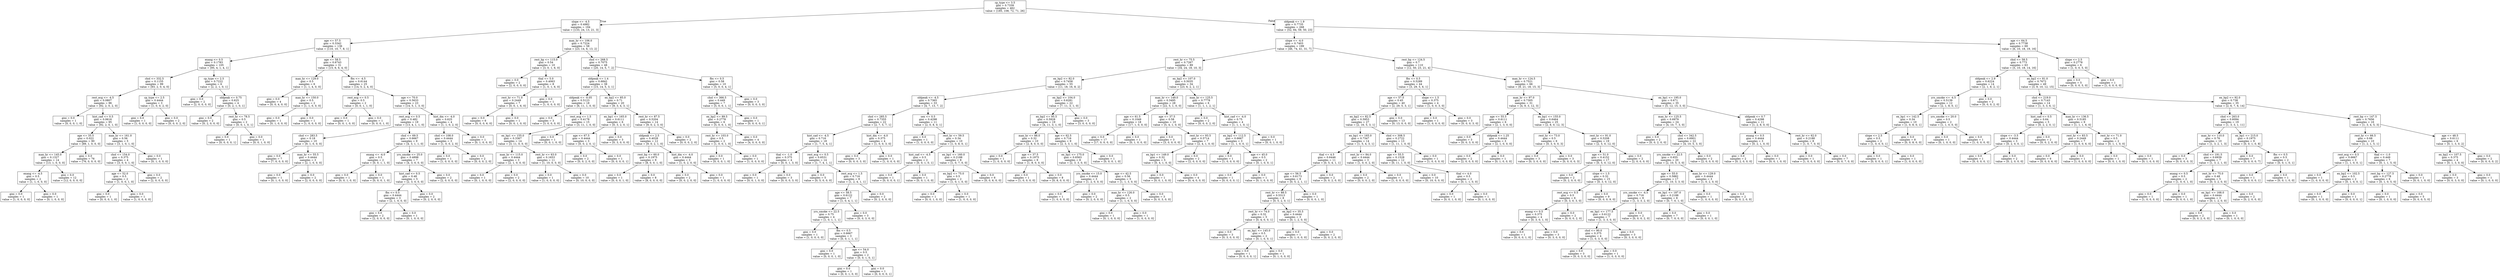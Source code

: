 digraph Tree {
node [shape=box] ;
0 [label="cp_type <= 3.5\ngini = 0.7339\nsamples = 462\nvalue = [185, 108, 72, 71, 26]"] ;
1 [label="slope <= -4.5\ngini = 0.4982\nsamples = 194\nvalue = [133, 24, 13, 21, 3]"] ;
0 -> 1 [labeldistance=2.5, labelangle=45, headlabel="True"] ;
2 [label="age <= 57.5\ngini = 0.3342\nsamples = 136\nvalue = [110, 10, 7, 8, 1]"] ;
1 -> 2 ;
3 [label="exang <= 0.5\ngini = 0.1783\nsamples = 105\nvalue = [95, 4, 1, 4, 1]"] ;
2 -> 3 ;
4 [label="chol <= 332.5\ngini = 0.1155\nsamples = 99\nvalue = [93, 2, 0, 4, 0]"] ;
3 -> 4 ;
5 [label="rest_ecg <= -4.5\ngini = 0.0807\nsamples = 96\nvalue = [92, 2, 0, 2, 0]"] ;
4 -> 5 ;
6 [label="gini = 0.0\nsamples = 1\nvalue = [0, 0, 0, 1, 0]"] ;
5 -> 6 ;
7 [label="hist_cad <= 0.5\ngini = 0.0616\nsamples = 95\nvalue = [92, 2, 0, 1, 0]"] ;
5 -> 7 ;
8 [label="age <= 35.5\ngini = 0.022\nsamples = 90\nvalue = [89, 1, 0, 0, 0]"] ;
7 -> 8 ;
9 [label="max_hr <= 145.0\ngini = 0.1327\nsamples = 14\nvalue = [13, 1, 0, 0, 0]"] ;
8 -> 9 ;
10 [label="exang <= -4.5\ngini = 0.5\nsamples = 2\nvalue = [1, 1, 0, 0, 0]"] ;
9 -> 10 ;
11 [label="gini = 0.0\nsamples = 1\nvalue = [1, 0, 0, 0, 0]"] ;
10 -> 11 ;
12 [label="gini = 0.0\nsamples = 1\nvalue = [0, 1, 0, 0, 0]"] ;
10 -> 12 ;
13 [label="gini = 0.0\nsamples = 12\nvalue = [12, 0, 0, 0, 0]"] ;
9 -> 13 ;
14 [label="gini = 0.0\nsamples = 76\nvalue = [76, 0, 0, 0, 0]"] ;
8 -> 14 ;
15 [label="max_hr <= 161.0\ngini = 0.56\nsamples = 5\nvalue = [3, 1, 0, 1, 0]"] ;
7 -> 15 ;
16 [label="chol <= 154.0\ngini = 0.375\nsamples = 4\nvalue = [3, 0, 0, 1, 0]"] ;
15 -> 16 ;
17 [label="age <= 52.0\ngini = 0.5\nsamples = 2\nvalue = [1, 0, 0, 1, 0]"] ;
16 -> 17 ;
18 [label="gini = 0.0\nsamples = 1\nvalue = [0, 0, 0, 1, 0]"] ;
17 -> 18 ;
19 [label="gini = 0.0\nsamples = 1\nvalue = [1, 0, 0, 0, 0]"] ;
17 -> 19 ;
20 [label="gini = 0.0\nsamples = 2\nvalue = [2, 0, 0, 0, 0]"] ;
16 -> 20 ;
21 [label="gini = 0.0\nsamples = 1\nvalue = [0, 1, 0, 0, 0]"] ;
15 -> 21 ;
22 [label="cp_type <= 2.5\ngini = 0.4444\nsamples = 3\nvalue = [1, 0, 0, 2, 0]"] ;
4 -> 22 ;
23 [label="gini = 0.0\nsamples = 1\nvalue = [1, 0, 0, 0, 0]"] ;
22 -> 23 ;
24 [label="gini = 0.0\nsamples = 2\nvalue = [0, 0, 0, 2, 0]"] ;
22 -> 24 ;
25 [label="cp_type <= 2.5\ngini = 0.7222\nsamples = 6\nvalue = [2, 2, 1, 0, 1]"] ;
3 -> 25 ;
26 [label="gini = 0.0\nsamples = 2\nvalue = [2, 0, 0, 0, 0]"] ;
25 -> 26 ;
27 [label="oldpeak <= 0.75\ngini = 0.625\nsamples = 4\nvalue = [0, 2, 1, 0, 1]"] ;
25 -> 27 ;
28 [label="gini = 0.0\nsamples = 2\nvalue = [0, 2, 0, 0, 0]"] ;
27 -> 28 ;
29 [label="rest_hr <= 78.5\ngini = 0.5\nsamples = 2\nvalue = [0, 0, 1, 0, 1]"] ;
27 -> 29 ;
30 [label="gini = 0.0\nsamples = 1\nvalue = [0, 0, 0, 0, 1]"] ;
29 -> 30 ;
31 [label="gini = 0.0\nsamples = 1\nvalue = [0, 0, 1, 0, 0]"] ;
29 -> 31 ;
32 [label="age <= 58.5\ngini = 0.6743\nsamples = 31\nvalue = [15, 6, 6, 4, 0]"] ;
2 -> 32 ;
33 [label="max_hr <= 129.0\ngini = 0.5\nsamples = 6\nvalue = [1, 1, 4, 0, 0]"] ;
32 -> 33 ;
34 [label="gini = 0.0\nsamples = 4\nvalue = [0, 0, 4, 0, 0]"] ;
33 -> 34 ;
35 [label="max_hr <= 150.0\ngini = 0.5\nsamples = 2\nvalue = [1, 1, 0, 0, 0]"] ;
33 -> 35 ;
36 [label="gini = 0.0\nsamples = 1\nvalue = [0, 1, 0, 0, 0]"] ;
35 -> 36 ;
37 [label="gini = 0.0\nsamples = 1\nvalue = [1, 0, 0, 0, 0]"] ;
35 -> 37 ;
38 [label="fbs <= -4.5\ngini = 0.6144\nsamples = 25\nvalue = [14, 5, 2, 4, 0]"] ;
32 -> 38 ;
39 [label="rest_ecg <= 0.5\ngini = 0.5\nsamples = 2\nvalue = [0, 0, 1, 1, 0]"] ;
38 -> 39 ;
40 [label="gini = 0.0\nsamples = 1\nvalue = [0, 0, 1, 0, 0]"] ;
39 -> 40 ;
41 [label="gini = 0.0\nsamples = 1\nvalue = [0, 0, 0, 1, 0]"] ;
39 -> 41 ;
42 [label="age <= 70.0\ngini = 0.5633\nsamples = 23\nvalue = [14, 5, 1, 3, 0]"] ;
38 -> 42 ;
43 [label="rest_ecg <= 0.5\ngini = 0.482\nsamples = 19\nvalue = [13, 4, 1, 1, 0]"] ;
42 -> 43 ;
44 [label="chol <= 283.5\ngini = 0.18\nsamples = 10\nvalue = [9, 1, 0, 0, 0]"] ;
43 -> 44 ;
45 [label="gini = 0.0\nsamples = 7\nvalue = [7, 0, 0, 0, 0]"] ;
44 -> 45 ;
46 [label="max_hr <= 55.5\ngini = 0.4444\nsamples = 3\nvalue = [2, 1, 0, 0, 0]"] ;
44 -> 46 ;
47 [label="gini = 0.0\nsamples = 1\nvalue = [0, 1, 0, 0, 0]"] ;
46 -> 47 ;
48 [label="gini = 0.0\nsamples = 2\nvalue = [2, 0, 0, 0, 0]"] ;
46 -> 48 ;
49 [label="chol <= 69.5\ngini = 0.6667\nsamples = 9\nvalue = [4, 3, 1, 1, 0]"] ;
43 -> 49 ;
50 [label="exang <= -4.0\ngini = 0.5\nsamples = 2\nvalue = [0, 0, 1, 1, 0]"] ;
49 -> 50 ;
51 [label="gini = 0.0\nsamples = 1\nvalue = [0, 0, 1, 0, 0]"] ;
50 -> 51 ;
52 [label="gini = 0.0\nsamples = 1\nvalue = [0, 0, 0, 1, 0]"] ;
50 -> 52 ;
53 [label="yrs_smoke <= 25.0\ngini = 0.4898\nsamples = 7\nvalue = [4, 3, 0, 0, 0]"] ;
49 -> 53 ;
54 [label="hist_cad <= 0.5\ngini = 0.48\nsamples = 5\nvalue = [2, 3, 0, 0, 0]"] ;
53 -> 54 ;
55 [label="fbs <= 0.5\ngini = 0.4444\nsamples = 3\nvalue = [2, 1, 0, 0, 0]"] ;
54 -> 55 ;
56 [label="gini = 0.0\nsamples = 2\nvalue = [2, 0, 0, 0, 0]"] ;
55 -> 56 ;
57 [label="gini = 0.0\nsamples = 1\nvalue = [0, 1, 0, 0, 0]"] ;
55 -> 57 ;
58 [label="gini = 0.0\nsamples = 2\nvalue = [0, 2, 0, 0, 0]"] ;
54 -> 58 ;
59 [label="gini = 0.0\nsamples = 2\nvalue = [2, 0, 0, 0, 0]"] ;
53 -> 59 ;
60 [label="hist_dm <= -4.0\ngini = 0.625\nsamples = 4\nvalue = [1, 1, 0, 2, 0]"] ;
42 -> 60 ;
61 [label="chol <= 108.0\ngini = 0.4444\nsamples = 3\nvalue = [1, 0, 0, 2, 0]"] ;
60 -> 61 ;
62 [label="gini = 0.0\nsamples = 1\nvalue = [1, 0, 0, 0, 0]"] ;
61 -> 62 ;
63 [label="gini = 0.0\nsamples = 2\nvalue = [0, 0, 0, 2, 0]"] ;
61 -> 63 ;
64 [label="gini = 0.0\nsamples = 1\nvalue = [0, 1, 0, 0, 0]"] ;
60 -> 64 ;
65 [label="max_hr <= 106.0\ngini = 0.7224\nsamples = 58\nvalue = [23, 14, 6, 13, 2]"] ;
1 -> 65 ;
66 [label="rest_bp <= 115.0\ngini = 0.54\nsamples = 10\nvalue = [3, 0, 1, 6, 0]"] ;
65 -> 66 ;
67 [label="gini = 0.0\nsamples = 2\nvalue = [2, 0, 0, 0, 0]"] ;
66 -> 67 ;
68 [label="thal <= 5.0\ngini = 0.4063\nsamples = 8\nvalue = [1, 0, 1, 6, 0]"] ;
66 -> 68 ;
69 [label="rest_hr <= 71.0\ngini = 0.2449\nsamples = 7\nvalue = [0, 0, 1, 6, 0]"] ;
68 -> 69 ;
70 [label="gini = 0.0\nsamples = 6\nvalue = [0, 0, 0, 6, 0]"] ;
69 -> 70 ;
71 [label="gini = 0.0\nsamples = 1\nvalue = [0, 0, 1, 0, 0]"] ;
69 -> 71 ;
72 [label="gini = 0.0\nsamples = 1\nvalue = [1, 0, 0, 0, 0]"] ;
68 -> 72 ;
73 [label="chol <= 268.5\ngini = 0.7075\nsamples = 48\nvalue = [20, 14, 5, 7, 2]"] ;
65 -> 73 ;
74 [label="oldpeak <= 1.4\ngini = 0.6842\nsamples = 38\nvalue = [15, 14, 5, 3, 1]"] ;
73 -> 74 ;
75 [label="oldpeak <= -0.05\ngini = 0.5123\nsamples = 18\nvalue = [6, 11, 1, 0, 0]"] ;
74 -> 75 ;
76 [label="gini = 0.0\nsamples = 3\nvalue = [3, 0, 0, 0, 0]"] ;
75 -> 76 ;
77 [label="rest_ecg <= 1.5\ngini = 0.4178\nsamples = 15\nvalue = [3, 11, 1, 0, 0]"] ;
75 -> 77 ;
78 [label="ex_bp1 <= 155.0\ngini = 0.3367\nsamples = 14\nvalue = [3, 11, 0, 0, 0]"] ;
77 -> 78 ;
79 [label="max_hr <= 115.0\ngini = 0.4444\nsamples = 3\nvalue = [2, 1, 0, 0, 0]"] ;
78 -> 79 ;
80 [label="gini = 0.0\nsamples = 1\nvalue = [0, 1, 0, 0, 0]"] ;
79 -> 80 ;
81 [label="gini = 0.0\nsamples = 2\nvalue = [2, 0, 0, 0, 0]"] ;
79 -> 81 ;
82 [label="rest_hr <= 63.0\ngini = 0.1653\nsamples = 11\nvalue = [1, 10, 0, 0, 0]"] ;
78 -> 82 ;
83 [label="gini = 0.0\nsamples = 1\nvalue = [1, 0, 0, 0, 0]"] ;
82 -> 83 ;
84 [label="gini = 0.0\nsamples = 10\nvalue = [0, 10, 0, 0, 0]"] ;
82 -> 84 ;
85 [label="gini = 0.0\nsamples = 1\nvalue = [0, 0, 1, 0, 0]"] ;
77 -> 85 ;
86 [label="ex_bp2 <= 85.0\ngini = 0.71\nsamples = 20\nvalue = [9, 3, 4, 3, 1]"] ;
74 -> 86 ;
87 [label="ex_bp1 <= 165.0\ngini = 0.6111\nsamples = 6\nvalue = [0, 3, 2, 0, 1]"] ;
86 -> 87 ;
88 [label="age <= 67.5\ngini = 0.4444\nsamples = 3\nvalue = [0, 0, 2, 0, 1]"] ;
87 -> 88 ;
89 [label="gini = 0.0\nsamples = 2\nvalue = [0, 0, 2, 0, 0]"] ;
88 -> 89 ;
90 [label="gini = 0.0\nsamples = 1\nvalue = [0, 0, 0, 0, 1]"] ;
88 -> 90 ;
91 [label="gini = 0.0\nsamples = 3\nvalue = [0, 3, 0, 0, 0]"] ;
87 -> 91 ;
92 [label="rest_hr <= 87.5\ngini = 0.5204\nsamples = 14\nvalue = [9, 0, 2, 3, 0]"] ;
86 -> 92 ;
93 [label="oldpeak <= 2.5\ngini = 0.4028\nsamples = 12\nvalue = [9, 0, 2, 1, 0]"] ;
92 -> 93 ;
94 [label="rest_bp <= 60.0\ngini = 0.1975\nsamples = 9\nvalue = [8, 0, 0, 1, 0]"] ;
93 -> 94 ;
95 [label="gini = 0.0\nsamples = 1\nvalue = [0, 0, 0, 1, 0]"] ;
94 -> 95 ;
96 [label="gini = 0.0\nsamples = 8\nvalue = [8, 0, 0, 0, 0]"] ;
94 -> 96 ;
97 [label="hist_dm <= -4.0\ngini = 0.4444\nsamples = 3\nvalue = [1, 0, 2, 0, 0]"] ;
93 -> 97 ;
98 [label="gini = 0.0\nsamples = 2\nvalue = [0, 0, 2, 0, 0]"] ;
97 -> 98 ;
99 [label="gini = 0.0\nsamples = 1\nvalue = [1, 0, 0, 0, 0]"] ;
97 -> 99 ;
100 [label="gini = 0.0\nsamples = 2\nvalue = [0, 0, 0, 2, 0]"] ;
92 -> 100 ;
101 [label="fbs <= 0.5\ngini = 0.58\nsamples = 10\nvalue = [5, 0, 0, 4, 1]"] ;
73 -> 101 ;
102 [label="chol <= 366.5\ngini = 0.449\nsamples = 7\nvalue = [5, 0, 0, 1, 1]"] ;
101 -> 102 ;
103 [label="ex_bp2 <= 89.5\ngini = 0.2778\nsamples = 6\nvalue = [5, 0, 0, 1, 0]"] ;
102 -> 103 ;
104 [label="rest_hr <= 103.0\ngini = 0.5\nsamples = 2\nvalue = [1, 0, 0, 1, 0]"] ;
103 -> 104 ;
105 [label="gini = 0.0\nsamples = 1\nvalue = [0, 0, 0, 1, 0]"] ;
104 -> 105 ;
106 [label="gini = 0.0\nsamples = 1\nvalue = [1, 0, 0, 0, 0]"] ;
104 -> 106 ;
107 [label="gini = 0.0\nsamples = 4\nvalue = [4, 0, 0, 0, 0]"] ;
103 -> 107 ;
108 [label="gini = 0.0\nsamples = 1\nvalue = [0, 0, 0, 0, 1]"] ;
102 -> 108 ;
109 [label="gini = 0.0\nsamples = 3\nvalue = [0, 0, 0, 3, 0]"] ;
101 -> 109 ;
110 [label="oldpeak <= 1.9\ngini = 0.7735\nsamples = 268\nvalue = [52, 84, 59, 50, 23]"] ;
0 -> 110 [labeldistance=2.5, labelangle=-45, headlabel="False"] ;
111 [label="slope <= -4.0\ngini = 0.7403\nsamples = 199\nvalue = [46, 74, 41, 31, 7]"] ;
110 -> 111 ;
112 [label="rest_hr <= 75.5\ngini = 0.7267\nsamples = 89\nvalue = [34, 24, 18, 10, 3]"] ;
111 -> 112 ;
113 [label="ex_bp2 <= 82.0\ngini = 0.7458\nsamples = 55\nvalue = [11, 18, 16, 8, 2]"] ;
112 -> 113 ;
114 [label="oldpeak <= -4.5\ngini = 0.7365\nsamples = 33\nvalue = [4, 7, 13, 7, 2]"] ;
113 -> 114 ;
115 [label="chol <= 285.5\ngini = 0.7355\nsamples = 22\nvalue = [2, 7, 5, 7, 1]"] ;
114 -> 115 ;
116 [label="hist_cad <= -4.5\ngini = 0.716\nsamples = 18\nvalue = [1, 7, 5, 4, 1]"] ;
115 -> 116 ;
117 [label="thal <= -1.0\ngini = 0.375\nsamples = 4\nvalue = [0, 0, 1, 3, 0]"] ;
116 -> 117 ;
118 [label="gini = 0.0\nsamples = 1\nvalue = [0, 0, 1, 0, 0]"] ;
117 -> 118 ;
119 [label="gini = 0.0\nsamples = 3\nvalue = [0, 0, 0, 3, 0]"] ;
117 -> 119 ;
120 [label="rest_ecg <= 0.5\ngini = 0.6531\nsamples = 14\nvalue = [1, 7, 4, 1, 1]"] ;
116 -> 120 ;
121 [label="gini = 0.0\nsamples = 5\nvalue = [0, 5, 0, 0, 0]"] ;
120 -> 121 ;
122 [label="rest_ecg <= 1.5\ngini = 0.716\nsamples = 9\nvalue = [1, 2, 4, 1, 1]"] ;
120 -> 122 ;
123 [label="age <= 58.5\ngini = 0.6122\nsamples = 7\nvalue = [1, 0, 4, 1, 1]"] ;
122 -> 123 ;
124 [label="yrs_smoke <= 22.5\ngini = 0.75\nsamples = 4\nvalue = [1, 0, 1, 1, 1]"] ;
123 -> 124 ;
125 [label="gini = 0.0\nsamples = 1\nvalue = [1, 0, 0, 0, 0]"] ;
124 -> 125 ;
126 [label="fbs <= 0.5\ngini = 0.6667\nsamples = 3\nvalue = [0, 0, 1, 1, 1]"] ;
124 -> 126 ;
127 [label="gini = 0.0\nsamples = 1\nvalue = [0, 0, 0, 1, 0]"] ;
126 -> 127 ;
128 [label="age <= 54.0\ngini = 0.5\nsamples = 2\nvalue = [0, 0, 1, 0, 1]"] ;
126 -> 128 ;
129 [label="gini = 0.0\nsamples = 1\nvalue = [0, 0, 1, 0, 0]"] ;
128 -> 129 ;
130 [label="gini = 0.0\nsamples = 1\nvalue = [0, 0, 0, 0, 1]"] ;
128 -> 130 ;
131 [label="gini = 0.0\nsamples = 3\nvalue = [0, 0, 3, 0, 0]"] ;
123 -> 131 ;
132 [label="gini = 0.0\nsamples = 2\nvalue = [0, 2, 0, 0, 0]"] ;
122 -> 132 ;
133 [label="hist_dm <= -4.0\ngini = 0.375\nsamples = 4\nvalue = [1, 0, 0, 3, 0]"] ;
115 -> 133 ;
134 [label="gini = 0.0\nsamples = 3\nvalue = [0, 0, 0, 3, 0]"] ;
133 -> 134 ;
135 [label="gini = 0.0\nsamples = 1\nvalue = [1, 0, 0, 0, 0]"] ;
133 -> 135 ;
136 [label="sex <= 0.5\ngini = 0.4298\nsamples = 11\nvalue = [2, 0, 8, 0, 1]"] ;
114 -> 136 ;
137 [label="gini = 0.0\nsamples = 1\nvalue = [1, 0, 0, 0, 0]"] ;
136 -> 137 ;
138 [label="rest_hr <= 59.5\ngini = 0.34\nsamples = 10\nvalue = [1, 0, 8, 0, 1]"] ;
136 -> 138 ;
139 [label="hist_cad <= -4.5\ngini = 0.5\nsamples = 2\nvalue = [0, 0, 1, 0, 1]"] ;
138 -> 139 ;
140 [label="gini = 0.0\nsamples = 1\nvalue = [0, 0, 0, 0, 1]"] ;
139 -> 140 ;
141 [label="gini = 0.0\nsamples = 1\nvalue = [0, 0, 1, 0, 0]"] ;
139 -> 141 ;
142 [label="ex_bp1 <= 160.0\ngini = 0.2188\nsamples = 8\nvalue = [1, 0, 7, 0, 0]"] ;
138 -> 142 ;
143 [label="ex_bp2 <= 75.0\ngini = 0.5\nsamples = 2\nvalue = [1, 0, 1, 0, 0]"] ;
142 -> 143 ;
144 [label="gini = 0.0\nsamples = 1\nvalue = [0, 0, 1, 0, 0]"] ;
143 -> 144 ;
145 [label="gini = 0.0\nsamples = 1\nvalue = [1, 0, 0, 0, 0]"] ;
143 -> 145 ;
146 [label="gini = 0.0\nsamples = 6\nvalue = [0, 0, 6, 0, 0]"] ;
142 -> 146 ;
147 [label="ex_bp2 <= 104.0\ngini = 0.6281\nsamples = 22\nvalue = [7, 11, 3, 1, 0]"] ;
113 -> 147 ;
148 [label="ex_bp2 <= 95.5\ngini = 0.5928\nsamples = 19\nvalue = [4, 11, 3, 1, 0]"] ;
147 -> 148 ;
149 [label="max_hr <= 88.0\ngini = 0.32\nsamples = 10\nvalue = [2, 8, 0, 0, 0]"] ;
148 -> 149 ;
150 [label="gini = 0.0\nsamples = 1\nvalue = [1, 0, 0, 0, 0]"] ;
149 -> 150 ;
151 [label="age <= 37.5\ngini = 0.1975\nsamples = 9\nvalue = [1, 8, 0, 0, 0]"] ;
149 -> 151 ;
152 [label="gini = 0.0\nsamples = 1\nvalue = [1, 0, 0, 0, 0]"] ;
151 -> 152 ;
153 [label="gini = 0.0\nsamples = 8\nvalue = [0, 8, 0, 0, 0]"] ;
151 -> 153 ;
154 [label="age <= 62.5\ngini = 0.716\nsamples = 9\nvalue = [2, 3, 3, 1, 0]"] ;
148 -> 154 ;
155 [label="ex_bp1 <= 175.0\ngini = 0.6563\nsamples = 8\nvalue = [2, 3, 3, 0, 0]"] ;
154 -> 155 ;
156 [label="yrs_smoke <= 15.0\ngini = 0.4444\nsamples = 3\nvalue = [1, 2, 0, 0, 0]"] ;
155 -> 156 ;
157 [label="gini = 0.0\nsamples = 1\nvalue = [1, 0, 0, 0, 0]"] ;
156 -> 157 ;
158 [label="gini = 0.0\nsamples = 2\nvalue = [0, 2, 0, 0, 0]"] ;
156 -> 158 ;
159 [label="age <= 42.5\ngini = 0.56\nsamples = 5\nvalue = [1, 1, 3, 0, 0]"] ;
155 -> 159 ;
160 [label="max_hr <= 126.0\ngini = 0.5\nsamples = 2\nvalue = [1, 1, 0, 0, 0]"] ;
159 -> 160 ;
161 [label="gini = 0.0\nsamples = 1\nvalue = [0, 1, 0, 0, 0]"] ;
160 -> 161 ;
162 [label="gini = 0.0\nsamples = 1\nvalue = [1, 0, 0, 0, 0]"] ;
160 -> 162 ;
163 [label="gini = 0.0\nsamples = 3\nvalue = [0, 0, 3, 0, 0]"] ;
159 -> 163 ;
164 [label="gini = 0.0\nsamples = 1\nvalue = [0, 0, 0, 1, 0]"] ;
154 -> 164 ;
165 [label="gini = 0.0\nsamples = 3\nvalue = [3, 0, 0, 0, 0]"] ;
147 -> 165 ;
166 [label="ex_bp2 <= 107.0\ngini = 0.5035\nsamples = 34\nvalue = [23, 6, 2, 2, 1]"] ;
112 -> 166 ;
167 [label="max_hr <= 149.0\ngini = 0.3495\nsamples = 28\nvalue = [22, 5, 1, 0, 0]"] ;
166 -> 167 ;
168 [label="age <= 61.5\ngini = 0.1049\nsamples = 18\nvalue = [17, 1, 0, 0, 0]"] ;
167 -> 168 ;
169 [label="gini = 0.0\nsamples = 17\nvalue = [17, 0, 0, 0, 0]"] ;
168 -> 169 ;
170 [label="gini = 0.0\nsamples = 1\nvalue = [0, 1, 0, 0, 0]"] ;
168 -> 170 ;
171 [label="age <= 37.5\ngini = 0.58\nsamples = 10\nvalue = [5, 4, 1, 0, 0]"] ;
167 -> 171 ;
172 [label="gini = 0.0\nsamples = 3\nvalue = [3, 0, 0, 0, 0]"] ;
171 -> 172 ;
173 [label="rest_hr <= 93.5\ngini = 0.5714\nsamples = 7\nvalue = [2, 4, 1, 0, 0]"] ;
171 -> 173 ;
174 [label="ex_bp1 <= 149.0\ngini = 0.32\nsamples = 5\nvalue = [0, 4, 1, 0, 0]"] ;
173 -> 174 ;
175 [label="gini = 0.0\nsamples = 1\nvalue = [0, 0, 1, 0, 0]"] ;
174 -> 175 ;
176 [label="gini = 0.0\nsamples = 4\nvalue = [0, 4, 0, 0, 0]"] ;
174 -> 176 ;
177 [label="gini = 0.0\nsamples = 2\nvalue = [2, 0, 0, 0, 0]"] ;
173 -> 177 ;
178 [label="max_hr <= 125.5\ngini = 0.7778\nsamples = 6\nvalue = [1, 1, 1, 2, 1]"] ;
166 -> 178 ;
179 [label="gini = 0.0\nsamples = 2\nvalue = [0, 0, 0, 2, 0]"] ;
178 -> 179 ;
180 [label="hist_cad <= -4.0\ngini = 0.75\nsamples = 4\nvalue = [1, 1, 1, 0, 1]"] ;
178 -> 180 ;
181 [label="ex_bp2 <= 112.5\ngini = 0.6667\nsamples = 3\nvalue = [1, 1, 0, 0, 1]"] ;
180 -> 181 ;
182 [label="gini = 0.0\nsamples = 1\nvalue = [1, 0, 0, 0, 0]"] ;
181 -> 182 ;
183 [label="age <= 45.0\ngini = 0.5\nsamples = 2\nvalue = [0, 1, 0, 0, 1]"] ;
181 -> 183 ;
184 [label="gini = 0.0\nsamples = 1\nvalue = [0, 0, 0, 0, 1]"] ;
183 -> 184 ;
185 [label="gini = 0.0\nsamples = 1\nvalue = [0, 1, 0, 0, 0]"] ;
183 -> 185 ;
186 [label="gini = 0.0\nsamples = 1\nvalue = [0, 0, 1, 0, 0]"] ;
180 -> 186 ;
187 [label="rest_bp <= 124.5\ngini = 0.7\nsamples = 110\nvalue = [12, 50, 23, 21, 4]"] ;
111 -> 187 ;
188 [label="fbs <= 0.5\ngini = 0.5289\nsamples = 44\nvalue = [3, 29, 5, 6, 1]"] ;
187 -> 188 ;
189 [label="age <= 57.5\ngini = 0.45\nsamples = 40\nvalue = [2, 29, 5, 3, 1]"] ;
188 -> 189 ;
190 [label="ex_bp2 <= 82.5\ngini = 0.5953\nsamples = 27\nvalue = [2, 16, 5, 3, 1]"] ;
189 -> 190 ;
191 [label="ex_bp1 <= 165.0\ngini = 0.7347\nsamples = 14\nvalue = [1, 5, 4, 3, 1]"] ;
190 -> 191 ;
192 [label="thal <= 4.5\ngini = 0.6446\nsamples = 11\nvalue = [0, 5, 4, 1, 1]"] ;
191 -> 192 ;
193 [label="age <= 56.5\ngini = 0.6173\nsamples = 9\nvalue = [0, 5, 2, 1, 1]"] ;
192 -> 193 ;
194 [label="rest_hr <= 88.5\ngini = 0.5313\nsamples = 8\nvalue = [0, 5, 2, 0, 1]"] ;
193 -> 194 ;
195 [label="rest_hr <= 74.0\ngini = 0.32\nsamples = 5\nvalue = [0, 4, 0, 0, 1]"] ;
194 -> 195 ;
196 [label="gini = 0.0\nsamples = 3\nvalue = [0, 3, 0, 0, 0]"] ;
195 -> 196 ;
197 [label="ex_bp1 <= 145.0\ngini = 0.5\nsamples = 2\nvalue = [0, 1, 0, 0, 1]"] ;
195 -> 197 ;
198 [label="gini = 0.0\nsamples = 1\nvalue = [0, 0, 0, 0, 1]"] ;
197 -> 198 ;
199 [label="gini = 0.0\nsamples = 1\nvalue = [0, 1, 0, 0, 0]"] ;
197 -> 199 ;
200 [label="ex_bp2 <= 35.5\ngini = 0.4444\nsamples = 3\nvalue = [0, 1, 2, 0, 0]"] ;
194 -> 200 ;
201 [label="gini = 0.0\nsamples = 1\nvalue = [0, 1, 0, 0, 0]"] ;
200 -> 201 ;
202 [label="gini = 0.0\nsamples = 2\nvalue = [0, 0, 2, 0, 0]"] ;
200 -> 202 ;
203 [label="gini = 0.0\nsamples = 1\nvalue = [0, 0, 0, 1, 0]"] ;
193 -> 203 ;
204 [label="gini = 0.0\nsamples = 2\nvalue = [0, 0, 2, 0, 0]"] ;
192 -> 204 ;
205 [label="rest_hr <= 84.0\ngini = 0.4444\nsamples = 3\nvalue = [1, 0, 0, 2, 0]"] ;
191 -> 205 ;
206 [label="gini = 0.0\nsamples = 2\nvalue = [0, 0, 0, 2, 0]"] ;
205 -> 206 ;
207 [label="gini = 0.0\nsamples = 1\nvalue = [1, 0, 0, 0, 0]"] ;
205 -> 207 ;
208 [label="chol <= 308.5\ngini = 0.2722\nsamples = 13\nvalue = [1, 11, 1, 0, 0]"] ;
190 -> 208 ;
209 [label="age <= 55.5\ngini = 0.1528\nsamples = 12\nvalue = [0, 11, 1, 0, 0]"] ;
208 -> 209 ;
210 [label="gini = 0.0\nsamples = 10\nvalue = [0, 10, 0, 0, 0]"] ;
209 -> 210 ;
211 [label="thal <= 4.0\ngini = 0.5\nsamples = 2\nvalue = [0, 1, 1, 0, 0]"] ;
209 -> 211 ;
212 [label="gini = 0.0\nsamples = 1\nvalue = [0, 0, 1, 0, 0]"] ;
211 -> 212 ;
213 [label="gini = 0.0\nsamples = 1\nvalue = [0, 1, 0, 0, 0]"] ;
211 -> 213 ;
214 [label="gini = 0.0\nsamples = 1\nvalue = [1, 0, 0, 0, 0]"] ;
208 -> 214 ;
215 [label="gini = 0.0\nsamples = 13\nvalue = [0, 13, 0, 0, 0]"] ;
189 -> 215 ;
216 [label="slope <= 1.5\ngini = 0.375\nsamples = 4\nvalue = [1, 0, 0, 3, 0]"] ;
188 -> 216 ;
217 [label="gini = 0.0\nsamples = 1\nvalue = [1, 0, 0, 0, 0]"] ;
216 -> 217 ;
218 [label="gini = 0.0\nsamples = 3\nvalue = [0, 0, 0, 3, 0]"] ;
216 -> 218 ;
219 [label="max_hr <= 124.5\ngini = 0.7521\nsamples = 66\nvalue = [9, 21, 18, 15, 3]"] ;
187 -> 219 ;
220 [label="max_hr <= 97.0\ngini = 0.7305\nsamples = 31\nvalue = [4, 9, 3, 12, 3]"] ;
219 -> 220 ;
221 [label="age <= 55.5\ngini = 0.6111\nsamples = 6\nvalue = [2, 1, 3, 0, 0]"] ;
220 -> 221 ;
222 [label="gini = 0.0\nsamples = 3\nvalue = [0, 0, 3, 0, 0]"] ;
221 -> 222 ;
223 [label="oldpeak <= 1.25\ngini = 0.4444\nsamples = 3\nvalue = [2, 1, 0, 0, 0]"] ;
221 -> 223 ;
224 [label="gini = 0.0\nsamples = 2\nvalue = [2, 0, 0, 0, 0]"] ;
223 -> 224 ;
225 [label="gini = 0.0\nsamples = 1\nvalue = [0, 1, 0, 0, 0]"] ;
223 -> 225 ;
226 [label="ex_bp1 <= 155.0\ngini = 0.6464\nsamples = 25\nvalue = [2, 8, 0, 12, 3]"] ;
220 -> 226 ;
227 [label="rest_hr <= 73.0\ngini = 0.5\nsamples = 6\nvalue = [0, 3, 0, 0, 3]"] ;
226 -> 227 ;
228 [label="gini = 0.0\nsamples = 3\nvalue = [0, 3, 0, 0, 0]"] ;
227 -> 228 ;
229 [label="gini = 0.0\nsamples = 3\nvalue = [0, 0, 0, 0, 3]"] ;
227 -> 229 ;
230 [label="rest_hr <= 91.0\ngini = 0.5208\nsamples = 19\nvalue = [2, 5, 0, 12, 0]"] ;
226 -> 230 ;
231 [label="age <= 51.0\ngini = 0.4152\nsamples = 17\nvalue = [0, 5, 0, 12, 0]"] ;
230 -> 231 ;
232 [label="gini = 0.0\nsamples = 2\nvalue = [0, 2, 0, 0, 0]"] ;
231 -> 232 ;
233 [label="slope <= 1.5\ngini = 0.32\nsamples = 15\nvalue = [0, 3, 0, 12, 0]"] ;
231 -> 233 ;
234 [label="rest_ecg <= 0.5\ngini = 0.5\nsamples = 6\nvalue = [0, 3, 0, 3, 0]"] ;
233 -> 234 ;
235 [label="exang <= 0.5\ngini = 0.375\nsamples = 4\nvalue = [0, 3, 0, 1, 0]"] ;
234 -> 235 ;
236 [label="gini = 0.0\nsamples = 1\nvalue = [0, 0, 0, 1, 0]"] ;
235 -> 236 ;
237 [label="gini = 0.0\nsamples = 3\nvalue = [0, 3, 0, 0, 0]"] ;
235 -> 237 ;
238 [label="gini = 0.0\nsamples = 2\nvalue = [0, 0, 0, 2, 0]"] ;
234 -> 238 ;
239 [label="gini = 0.0\nsamples = 9\nvalue = [0, 0, 0, 9, 0]"] ;
233 -> 239 ;
240 [label="gini = 0.0\nsamples = 2\nvalue = [2, 0, 0, 0, 0]"] ;
230 -> 240 ;
241 [label="ex_bp1 <= 195.0\ngini = 0.671\nsamples = 35\nvalue = [5, 12, 15, 3, 0]"] ;
219 -> 241 ;
242 [label="max_hr <= 125.5\ngini = 0.6979\nsamples = 24\nvalue = [4, 10, 7, 3, 0]"] ;
241 -> 242 ;
243 [label="gini = 0.0\nsamples = 2\nvalue = [0, 0, 2, 0, 0]"] ;
242 -> 243 ;
244 [label="chol <= 342.5\ngini = 0.6901\nsamples = 22\nvalue = [4, 10, 5, 3, 0]"] ;
242 -> 244 ;
245 [label="yrs_smoke <= 22.5\ngini = 0.655\nsamples = 20\nvalue = [2, 10, 5, 3, 0]"] ;
244 -> 245 ;
246 [label="age <= 55.0\ngini = 0.5882\nsamples = 17\nvalue = [1, 10, 3, 3, 0]"] ;
245 -> 246 ;
247 [label="yrs_smoke <= -4.5\ngini = 0.716\nsamples = 9\nvalue = [1, 3, 3, 2, 0]"] ;
246 -> 247 ;
248 [label="ex_bp1 <= 177.5\ngini = 0.6122\nsamples = 7\nvalue = [1, 3, 3, 0, 0]"] ;
247 -> 248 ;
249 [label="chol <= 90.0\ngini = 0.375\nsamples = 4\nvalue = [1, 0, 3, 0, 0]"] ;
248 -> 249 ;
250 [label="gini = 0.0\nsamples = 3\nvalue = [0, 0, 3, 0, 0]"] ;
249 -> 250 ;
251 [label="gini = 0.0\nsamples = 1\nvalue = [1, 0, 0, 0, 0]"] ;
249 -> 251 ;
252 [label="gini = 0.0\nsamples = 3\nvalue = [0, 3, 0, 0, 0]"] ;
248 -> 252 ;
253 [label="gini = 0.0\nsamples = 2\nvalue = [0, 0, 0, 2, 0]"] ;
247 -> 253 ;
254 [label="ex_bp1 <= 187.0\ngini = 0.2188\nsamples = 8\nvalue = [0, 7, 0, 1, 0]"] ;
246 -> 254 ;
255 [label="gini = 0.0\nsamples = 7\nvalue = [0, 7, 0, 0, 0]"] ;
254 -> 255 ;
256 [label="gini = 0.0\nsamples = 1\nvalue = [0, 0, 0, 1, 0]"] ;
254 -> 256 ;
257 [label="max_hr <= 129.0\ngini = 0.4444\nsamples = 3\nvalue = [1, 0, 2, 0, 0]"] ;
245 -> 257 ;
258 [label="gini = 0.0\nsamples = 1\nvalue = [1, 0, 0, 0, 0]"] ;
257 -> 258 ;
259 [label="gini = 0.0\nsamples = 2\nvalue = [0, 0, 2, 0, 0]"] ;
257 -> 259 ;
260 [label="gini = 0.0\nsamples = 2\nvalue = [2, 0, 0, 0, 0]"] ;
244 -> 260 ;
261 [label="oldpeak <= 0.7\ngini = 0.4298\nsamples = 11\nvalue = [1, 2, 8, 0, 0]"] ;
241 -> 261 ;
262 [label="exang <= 0.5\ngini = 0.4444\nsamples = 3\nvalue = [0, 2, 1, 0, 0]"] ;
261 -> 262 ;
263 [label="gini = 0.0\nsamples = 2\nvalue = [0, 2, 0, 0, 0]"] ;
262 -> 263 ;
264 [label="gini = 0.0\nsamples = 1\nvalue = [0, 0, 1, 0, 0]"] ;
262 -> 264 ;
265 [label="rest_hr <= 62.0\ngini = 0.2188\nsamples = 8\nvalue = [1, 0, 7, 0, 0]"] ;
261 -> 265 ;
266 [label="gini = 0.0\nsamples = 1\nvalue = [1, 0, 0, 0, 0]"] ;
265 -> 266 ;
267 [label="gini = 0.0\nsamples = 7\nvalue = [0, 0, 7, 0, 0]"] ;
265 -> 267 ;
268 [label="age <= 64.5\ngini = 0.7738\nsamples = 69\nvalue = [6, 10, 18, 19, 16]"] ;
110 -> 268 ;
269 [label="chol <= 58.5\ngini = 0.773\nsamples = 63\nvalue = [5, 10, 18, 14, 16]"] ;
268 -> 269 ;
270 [label="oldpeak <= 2.9\ngini = 0.6224\nsamples = 14\nvalue = [2, 1, 8, 2, 1]"] ;
269 -> 270 ;
271 [label="yrs_smoke <= -4.5\ngini = 0.5139\nsamples = 12\nvalue = [2, 1, 8, 0, 1]"] ;
270 -> 271 ;
272 [label="ex_bp1 <= 142.5\ngini = 0.34\nsamples = 10\nvalue = [1, 0, 8, 0, 1]"] ;
271 -> 272 ;
273 [label="slope <= 2.5\ngini = 0.5\nsamples = 2\nvalue = [1, 0, 0, 0, 1]"] ;
272 -> 273 ;
274 [label="gini = 0.0\nsamples = 1\nvalue = [0, 0, 0, 0, 1]"] ;
273 -> 274 ;
275 [label="gini = 0.0\nsamples = 1\nvalue = [1, 0, 0, 0, 0]"] ;
273 -> 275 ;
276 [label="gini = 0.0\nsamples = 8\nvalue = [0, 0, 8, 0, 0]"] ;
272 -> 276 ;
277 [label="yrs_smoke <= 20.0\ngini = 0.5\nsamples = 2\nvalue = [1, 1, 0, 0, 0]"] ;
271 -> 277 ;
278 [label="gini = 0.0\nsamples = 1\nvalue = [0, 1, 0, 0, 0]"] ;
277 -> 278 ;
279 [label="gini = 0.0\nsamples = 1\nvalue = [1, 0, 0, 0, 0]"] ;
277 -> 279 ;
280 [label="gini = 0.0\nsamples = 2\nvalue = [0, 0, 0, 2, 0]"] ;
270 -> 280 ;
281 [label="ex_bp2 <= 81.0\ngini = 0.7672\nsamples = 49\nvalue = [3, 9, 10, 12, 15]"] ;
269 -> 281 ;
282 [label="chol <= 219.0\ngini = 0.7143\nsamples = 14\nvalue = [1, 3, 3, 6, 1]"] ;
281 -> 282 ;
283 [label="hist_cad <= 0.5\ngini = 0.64\nsamples = 5\nvalue = [0, 2, 2, 0, 1]"] ;
282 -> 283 ;
284 [label="slope <= -3.5\ngini = 0.4444\nsamples = 3\nvalue = [0, 2, 0, 0, 1]"] ;
283 -> 284 ;
285 [label="gini = 0.0\nsamples = 1\nvalue = [0, 0, 0, 0, 1]"] ;
284 -> 285 ;
286 [label="gini = 0.0\nsamples = 2\nvalue = [0, 2, 0, 0, 0]"] ;
284 -> 286 ;
287 [label="gini = 0.0\nsamples = 2\nvalue = [0, 0, 2, 0, 0]"] ;
283 -> 287 ;
288 [label="max_hr <= 136.5\ngini = 0.5185\nsamples = 9\nvalue = [1, 1, 1, 6, 0]"] ;
282 -> 288 ;
289 [label="rest_hr <= 83.5\ngini = 0.2449\nsamples = 7\nvalue = [1, 0, 0, 6, 0]"] ;
288 -> 289 ;
290 [label="gini = 0.0\nsamples = 6\nvalue = [0, 0, 0, 6, 0]"] ;
289 -> 290 ;
291 [label="gini = 0.0\nsamples = 1\nvalue = [1, 0, 0, 0, 0]"] ;
289 -> 291 ;
292 [label="rest_hr <= 71.0\ngini = 0.5\nsamples = 2\nvalue = [0, 1, 1, 0, 0]"] ;
288 -> 292 ;
293 [label="gini = 0.0\nsamples = 1\nvalue = [0, 0, 1, 0, 0]"] ;
292 -> 293 ;
294 [label="gini = 0.0\nsamples = 1\nvalue = [0, 1, 0, 0, 0]"] ;
292 -> 294 ;
295 [label="ex_bp2 <= 92.0\ngini = 0.738\nsamples = 35\nvalue = [2, 6, 7, 6, 14]"] ;
281 -> 295 ;
296 [label="chol <= 263.0\ngini = 0.6094\nsamples = 19\nvalue = [1, 3, 3, 1, 11]"] ;
295 -> 296 ;
297 [label="max_hr <= 110.0\ngini = 0.76\nsamples = 10\nvalue = [1, 3, 2, 1, 3]"] ;
296 -> 297 ;
298 [label="gini = 0.0\nsamples = 3\nvalue = [0, 0, 0, 0, 3]"] ;
297 -> 298 ;
299 [label="chol <= 191.5\ngini = 0.6939\nsamples = 7\nvalue = [1, 3, 2, 1, 0]"] ;
297 -> 299 ;
300 [label="exang <= 0.5\ngini = 0.5\nsamples = 2\nvalue = [1, 0, 0, 1, 0]"] ;
299 -> 300 ;
301 [label="gini = 0.0\nsamples = 1\nvalue = [1, 0, 0, 0, 0]"] ;
300 -> 301 ;
302 [label="gini = 0.0\nsamples = 1\nvalue = [0, 0, 0, 1, 0]"] ;
300 -> 302 ;
303 [label="rest_hr <= 75.0\ngini = 0.48\nsamples = 5\nvalue = [0, 3, 2, 0, 0]"] ;
299 -> 303 ;
304 [label="ex_bp1 <= 168.0\ngini = 0.4444\nsamples = 3\nvalue = [0, 1, 2, 0, 0]"] ;
303 -> 304 ;
305 [label="gini = 0.0\nsamples = 2\nvalue = [0, 0, 2, 0, 0]"] ;
304 -> 305 ;
306 [label="gini = 0.0\nsamples = 1\nvalue = [0, 1, 0, 0, 0]"] ;
304 -> 306 ;
307 [label="gini = 0.0\nsamples = 2\nvalue = [0, 2, 0, 0, 0]"] ;
303 -> 307 ;
308 [label="ex_bp1 <= 215.0\ngini = 0.1975\nsamples = 9\nvalue = [0, 0, 1, 0, 8]"] ;
296 -> 308 ;
309 [label="gini = 0.0\nsamples = 7\nvalue = [0, 0, 0, 0, 7]"] ;
308 -> 309 ;
310 [label="fbs <= 0.5\ngini = 0.5\nsamples = 2\nvalue = [0, 0, 1, 0, 1]"] ;
308 -> 310 ;
311 [label="gini = 0.0\nsamples = 1\nvalue = [0, 0, 0, 0, 1]"] ;
310 -> 311 ;
312 [label="gini = 0.0\nsamples = 1\nvalue = [0, 0, 1, 0, 0]"] ;
310 -> 312 ;
313 [label="rest_bp <= 147.5\ngini = 0.7656\nsamples = 16\nvalue = [1, 3, 4, 5, 3]"] ;
295 -> 313 ;
314 [label="rest_hr <= 66.5\ngini = 0.68\nsamples = 10\nvalue = [1, 2, 1, 5, 1]"] ;
313 -> 314 ;
315 [label="rest_ecg <= 0.5\ngini = 0.6667\nsamples = 3\nvalue = [1, 1, 0, 0, 1]"] ;
314 -> 315 ;
316 [label="gini = 0.0\nsamples = 1\nvalue = [1, 0, 0, 0, 0]"] ;
315 -> 316 ;
317 [label="ex_bp2 <= 102.5\ngini = 0.5\nsamples = 2\nvalue = [0, 1, 0, 0, 1]"] ;
315 -> 317 ;
318 [label="gini = 0.0\nsamples = 1\nvalue = [0, 1, 0, 0, 0]"] ;
317 -> 318 ;
319 [label="gini = 0.0\nsamples = 1\nvalue = [0, 0, 0, 0, 1]"] ;
317 -> 319 ;
320 [label="thal <= -1.0\ngini = 0.449\nsamples = 7\nvalue = [0, 1, 1, 5, 0]"] ;
314 -> 320 ;
321 [label="rest_bp <= 127.5\ngini = 0.2778\nsamples = 6\nvalue = [0, 1, 0, 5, 0]"] ;
320 -> 321 ;
322 [label="gini = 0.0\nsamples = 1\nvalue = [0, 1, 0, 0, 0]"] ;
321 -> 322 ;
323 [label="gini = 0.0\nsamples = 5\nvalue = [0, 0, 0, 5, 0]"] ;
321 -> 323 ;
324 [label="gini = 0.0\nsamples = 1\nvalue = [0, 0, 1, 0, 0]"] ;
320 -> 324 ;
325 [label="age <= 48.5\ngini = 0.6111\nsamples = 6\nvalue = [0, 1, 3, 0, 2]"] ;
313 -> 325 ;
326 [label="ex_bp2 <= 107.5\ngini = 0.375\nsamples = 4\nvalue = [0, 1, 3, 0, 0]"] ;
325 -> 326 ;
327 [label="gini = 0.0\nsamples = 3\nvalue = [0, 0, 3, 0, 0]"] ;
326 -> 327 ;
328 [label="gini = 0.0\nsamples = 1\nvalue = [0, 1, 0, 0, 0]"] ;
326 -> 328 ;
329 [label="gini = 0.0\nsamples = 2\nvalue = [0, 0, 0, 0, 2]"] ;
325 -> 329 ;
330 [label="slope <= 2.5\ngini = 0.2778\nsamples = 6\nvalue = [1, 0, 0, 5, 0]"] ;
268 -> 330 ;
331 [label="gini = 0.0\nsamples = 5\nvalue = [0, 0, 0, 5, 0]"] ;
330 -> 331 ;
332 [label="gini = 0.0\nsamples = 1\nvalue = [1, 0, 0, 0, 0]"] ;
330 -> 332 ;
}